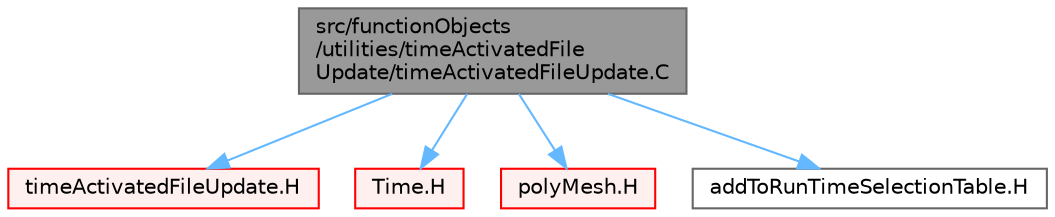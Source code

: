 digraph "src/functionObjects/utilities/timeActivatedFileUpdate/timeActivatedFileUpdate.C"
{
 // LATEX_PDF_SIZE
  bgcolor="transparent";
  edge [fontname=Helvetica,fontsize=10,labelfontname=Helvetica,labelfontsize=10];
  node [fontname=Helvetica,fontsize=10,shape=box,height=0.2,width=0.4];
  Node1 [id="Node000001",label="src/functionObjects\l/utilities/timeActivatedFile\lUpdate/timeActivatedFileUpdate.C",height=0.2,width=0.4,color="gray40", fillcolor="grey60", style="filled", fontcolor="black",tooltip=" "];
  Node1 -> Node2 [id="edge1_Node000001_Node000002",color="steelblue1",style="solid",tooltip=" "];
  Node2 [id="Node000002",label="timeActivatedFileUpdate.H",height=0.2,width=0.4,color="red", fillcolor="#FFF0F0", style="filled",URL="$timeActivatedFileUpdate_8H.html",tooltip=" "];
  Node1 -> Node97 [id="edge2_Node000001_Node000097",color="steelblue1",style="solid",tooltip=" "];
  Node97 [id="Node000097",label="Time.H",height=0.2,width=0.4,color="red", fillcolor="#FFF0F0", style="filled",URL="$Time_8H.html",tooltip=" "];
  Node1 -> Node250 [id="edge3_Node000001_Node000250",color="steelblue1",style="solid",tooltip=" "];
  Node250 [id="Node000250",label="polyMesh.H",height=0.2,width=0.4,color="red", fillcolor="#FFF0F0", style="filled",URL="$polyMesh_8H.html",tooltip=" "];
  Node1 -> Node338 [id="edge4_Node000001_Node000338",color="steelblue1",style="solid",tooltip=" "];
  Node338 [id="Node000338",label="addToRunTimeSelectionTable.H",height=0.2,width=0.4,color="grey40", fillcolor="white", style="filled",URL="$addToRunTimeSelectionTable_8H.html",tooltip="Macros for easy insertion into run-time selection tables."];
}
